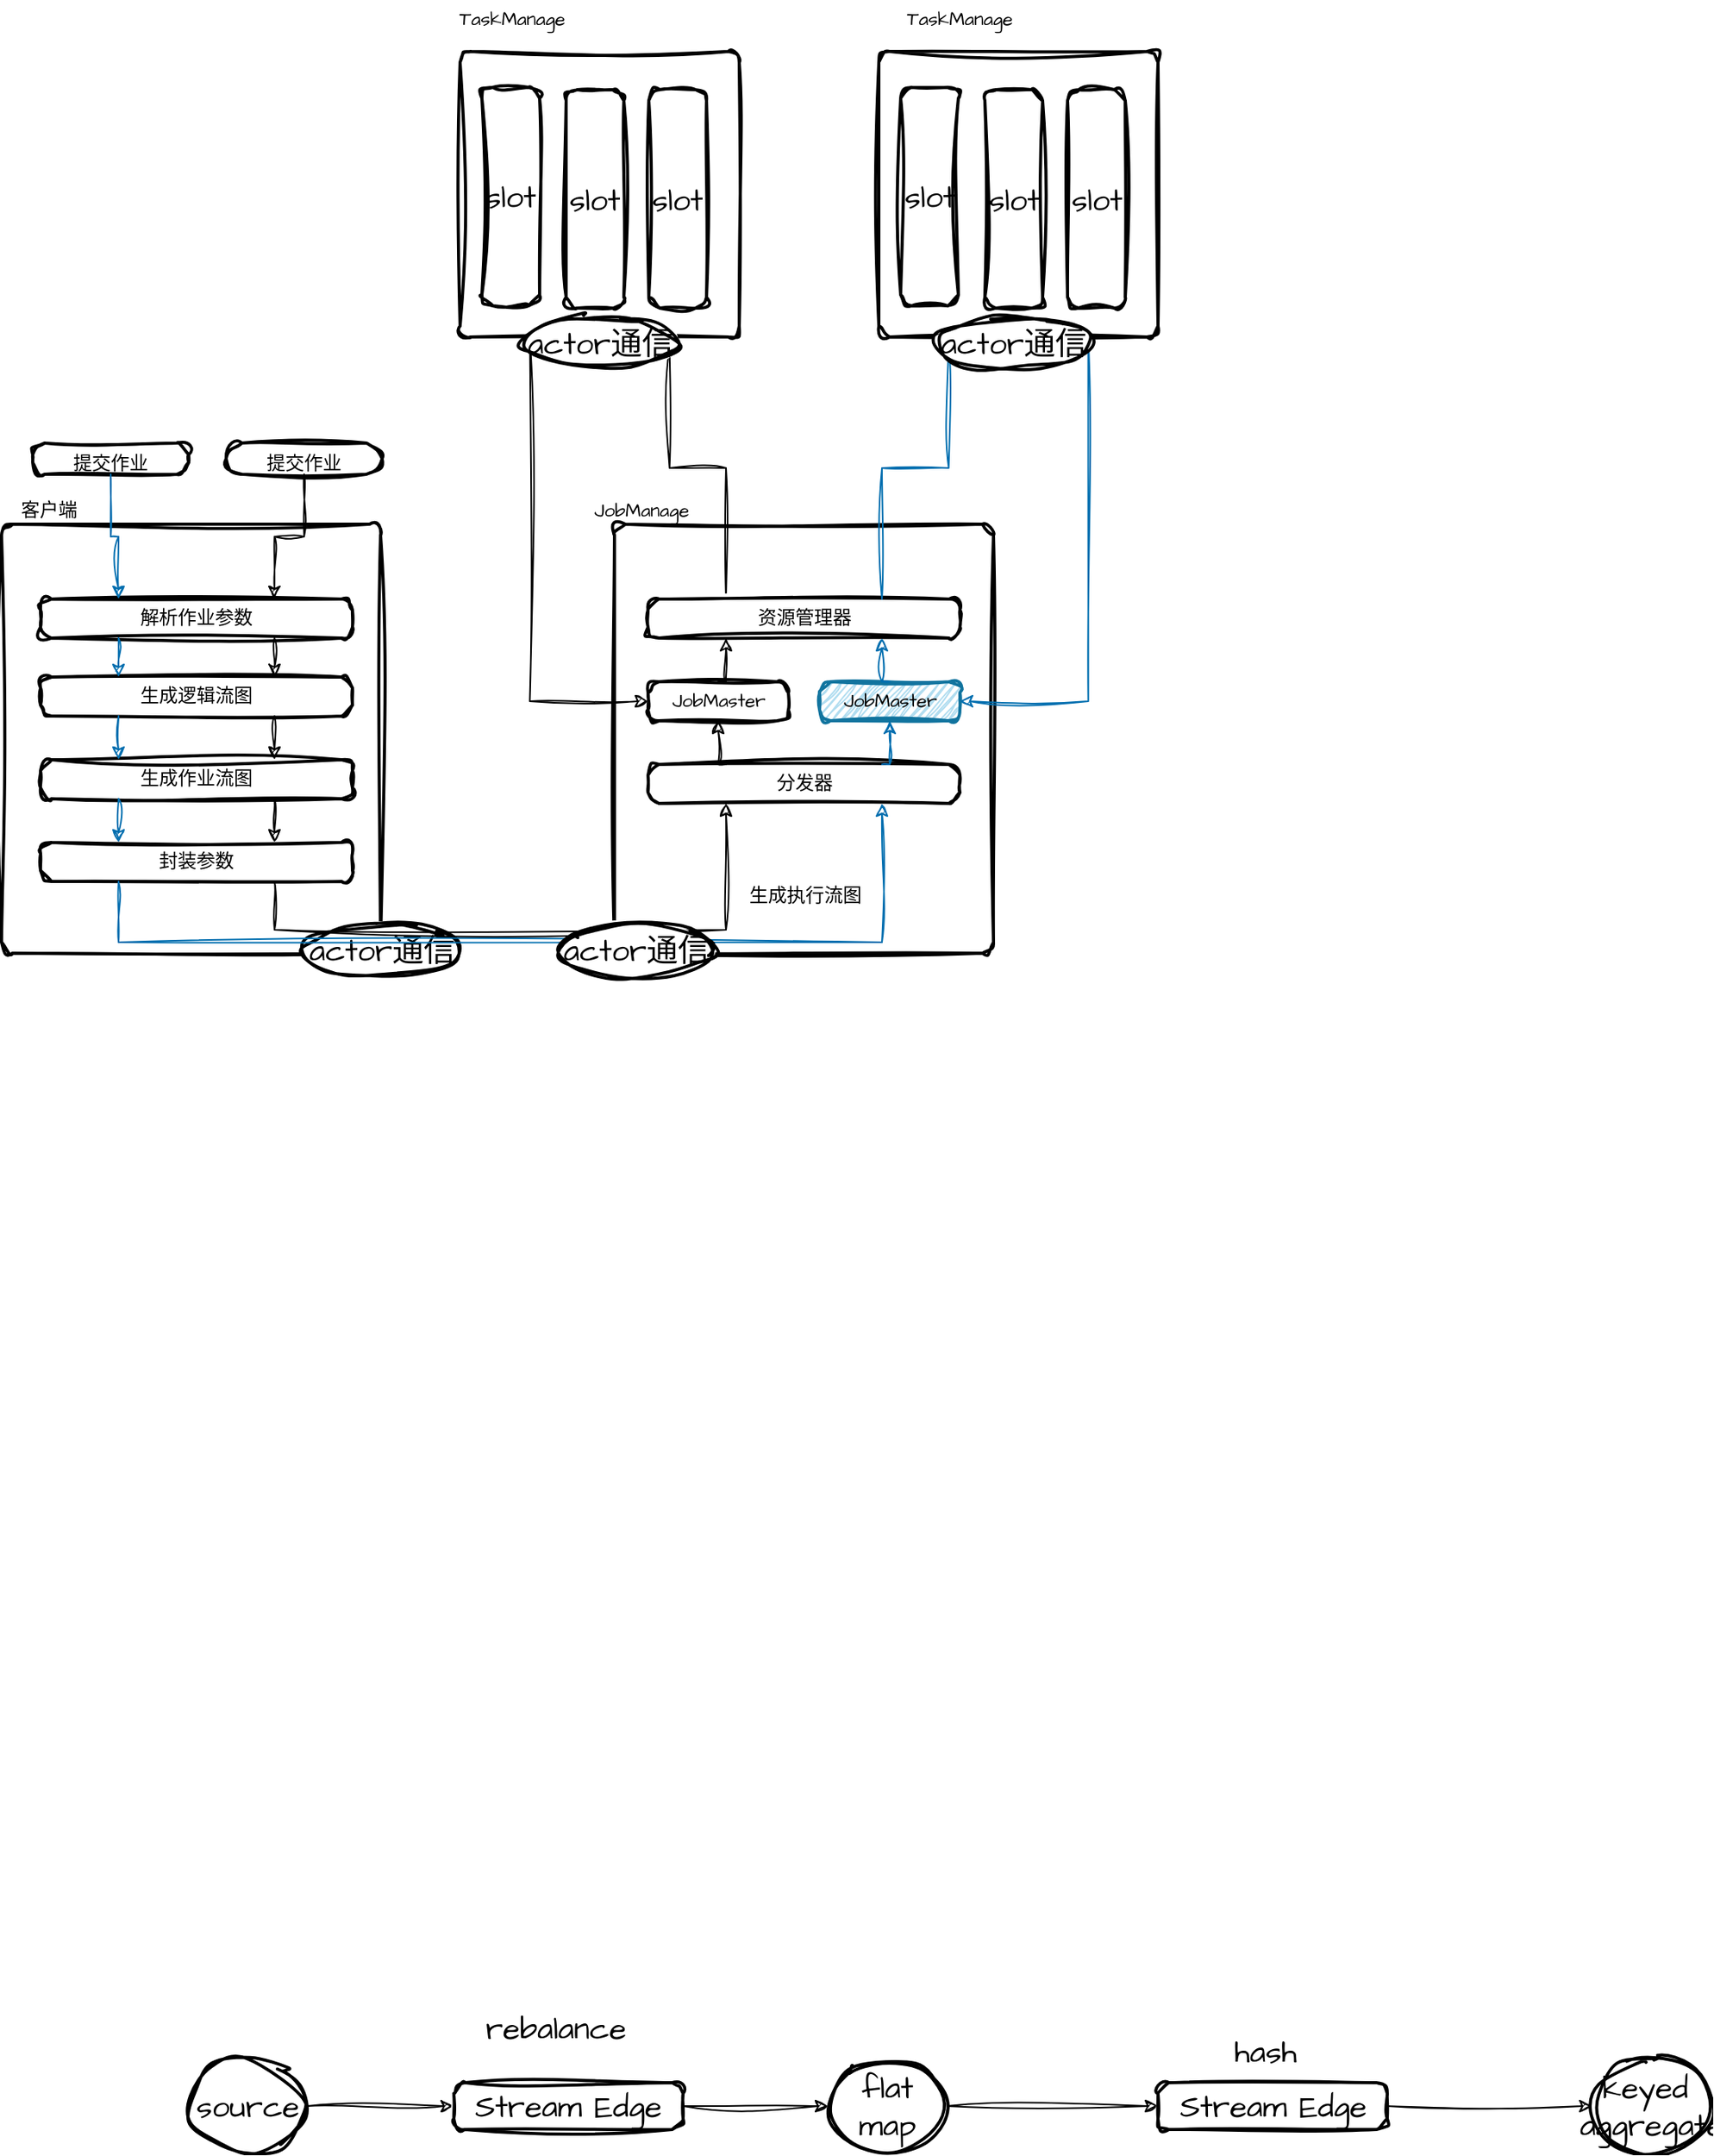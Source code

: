 <mxfile version="22.1.16" type="github">
  <diagram id="C5RBs43oDa-KdzZeNtuy" name="Page-1">
    <mxGraphModel dx="101628" dy="835" grid="1" gridSize="10" guides="1" tooltips="1" connect="1" arrows="1" fold="1" page="1" pageScale="1" pageWidth="100000" pageHeight="100000" math="0" shadow="0">
      <root>
        <mxCell id="WIyWlLk6GJQsqaUBKTNV-0" />
        <mxCell id="WIyWlLk6GJQsqaUBKTNV-1" parent="WIyWlLk6GJQsqaUBKTNV-0" />
        <mxCell id="ci8o1s_pTp_8QaGpbIez-78" value="" style="group" vertex="1" connectable="0" parent="WIyWlLk6GJQsqaUBKTNV-1">
          <mxGeometry x="-14440" y="900" width="741.5" height="626" as="geometry" />
        </mxCell>
        <mxCell id="ci8o1s_pTp_8QaGpbIez-36" value="" style="rounded=1;whiteSpace=wrap;html=1;absoluteArcSize=1;arcSize=14;strokeWidth=2;sketch=1;hachureGap=4;jiggle=2;curveFitting=1;fontFamily=Architects Daughter;fontSource=https%3A%2F%2Ffonts.googleapis.com%2Fcss%3Ffamily%3DArchitects%2BDaughter;fontSize=20;movable=1;resizable=1;rotatable=1;deletable=1;editable=1;locked=0;connectable=1;" vertex="1" parent="ci8o1s_pTp_8QaGpbIez-78">
          <mxGeometry x="393" y="336" width="243" height="275" as="geometry" />
        </mxCell>
        <mxCell id="ci8o1s_pTp_8QaGpbIez-41" value="" style="rounded=1;whiteSpace=wrap;html=1;absoluteArcSize=1;arcSize=14;strokeWidth=2;sketch=1;hachureGap=4;jiggle=2;curveFitting=1;fontFamily=Architects Daughter;fontSource=https%3A%2F%2Ffonts.googleapis.com%2Fcss%3Ffamily%3DArchitects%2BDaughter;fontSize=20;movable=1;resizable=1;rotatable=1;deletable=1;editable=1;locked=0;connectable=1;" vertex="1" parent="ci8o1s_pTp_8QaGpbIez-78">
          <mxGeometry x="294" y="33" width="179" height="183" as="geometry" />
        </mxCell>
        <mxCell id="ci8o1s_pTp_8QaGpbIez-25" value="" style="rounded=1;whiteSpace=wrap;html=1;absoluteArcSize=1;arcSize=14;strokeWidth=2;sketch=1;hachureGap=4;jiggle=2;curveFitting=1;fontFamily=Architects Daughter;fontSource=https%3A%2F%2Ffonts.googleapis.com%2Fcss%3Ffamily%3DArchitects%2BDaughter;fontSize=20;movable=1;resizable=1;rotatable=1;deletable=1;editable=1;locked=0;connectable=1;" vertex="1" parent="ci8o1s_pTp_8QaGpbIez-78">
          <mxGeometry y="336" width="243" height="275" as="geometry" />
        </mxCell>
        <mxCell id="ci8o1s_pTp_8QaGpbIez-27" value="&lt;font style=&quot;font-size: 12px;&quot;&gt;提交作业&lt;/font&gt;" style="rounded=1;whiteSpace=wrap;html=1;absoluteArcSize=1;arcSize=15;strokeWidth=2;sketch=1;hachureGap=4;jiggle=2;curveFitting=1;fontFamily=Architects Daughter;fontSource=https%3A%2F%2Ffonts.googleapis.com%2Fcss%3Ffamily%3DArchitects%2BDaughter;fontSize=20;movable=1;resizable=1;rotatable=1;deletable=1;editable=1;locked=0;connectable=1;" vertex="1" parent="ci8o1s_pTp_8QaGpbIez-78">
          <mxGeometry x="20" y="284" width="100" height="20" as="geometry" />
        </mxCell>
        <mxCell id="ci8o1s_pTp_8QaGpbIez-28" value="&lt;font style=&quot;font-size: 12px;&quot;&gt;提交作业&lt;/font&gt;" style="rounded=1;whiteSpace=wrap;html=1;absoluteArcSize=1;arcSize=79;strokeWidth=2;sketch=1;hachureGap=4;jiggle=2;curveFitting=1;fontFamily=Architects Daughter;fontSource=https%3A%2F%2Ffonts.googleapis.com%2Fcss%3Ffamily%3DArchitects%2BDaughter;fontSize=20;movable=1;resizable=1;rotatable=1;deletable=1;editable=1;locked=0;connectable=1;" vertex="1" parent="ci8o1s_pTp_8QaGpbIez-78">
          <mxGeometry x="144" y="284" width="100" height="20" as="geometry" />
        </mxCell>
        <mxCell id="ci8o1s_pTp_8QaGpbIez-30" value="解析作业参数" style="rounded=1;whiteSpace=wrap;html=1;absoluteArcSize=1;arcSize=14;strokeWidth=2;sketch=1;hachureGap=4;jiggle=2;curveFitting=1;fontFamily=Architects Daughter;fontSource=https%3A%2F%2Ffonts.googleapis.com%2Fcss%3Ffamily%3DArchitects%2BDaughter;fontSize=12;movable=1;resizable=1;rotatable=1;deletable=1;editable=1;locked=0;connectable=1;" vertex="1" parent="ci8o1s_pTp_8QaGpbIez-78">
          <mxGeometry x="25" y="384" width="200" height="25" as="geometry" />
        </mxCell>
        <mxCell id="ci8o1s_pTp_8QaGpbIez-65" style="edgeStyle=orthogonalEdgeStyle;rounded=0;sketch=1;hachureGap=4;jiggle=2;curveFitting=1;orthogonalLoop=1;jettySize=auto;html=1;exitX=0.5;exitY=1;exitDx=0;exitDy=0;entryX=0.25;entryY=0;entryDx=0;entryDy=0;fontFamily=Architects Daughter;fontSource=https%3A%2F%2Ffonts.googleapis.com%2Fcss%3Ffamily%3DArchitects%2BDaughter;fontSize=16;fillColor=#1ba1e2;strokeColor=#006EAF;movable=1;resizable=1;rotatable=1;deletable=1;editable=1;locked=0;connectable=1;" edge="1" parent="ci8o1s_pTp_8QaGpbIez-78" source="ci8o1s_pTp_8QaGpbIez-27" target="ci8o1s_pTp_8QaGpbIez-30">
          <mxGeometry relative="1" as="geometry" />
        </mxCell>
        <mxCell id="ci8o1s_pTp_8QaGpbIez-66" style="edgeStyle=orthogonalEdgeStyle;rounded=0;sketch=1;hachureGap=4;jiggle=2;curveFitting=1;orthogonalLoop=1;jettySize=auto;html=1;exitX=0.5;exitY=1;exitDx=0;exitDy=0;entryX=0.75;entryY=0;entryDx=0;entryDy=0;fontFamily=Architects Daughter;fontSource=https%3A%2F%2Ffonts.googleapis.com%2Fcss%3Ffamily%3DArchitects%2BDaughter;fontSize=16;movable=1;resizable=1;rotatable=1;deletable=1;editable=1;locked=0;connectable=1;" edge="1" parent="ci8o1s_pTp_8QaGpbIez-78" source="ci8o1s_pTp_8QaGpbIez-28" target="ci8o1s_pTp_8QaGpbIez-30">
          <mxGeometry relative="1" as="geometry" />
        </mxCell>
        <mxCell id="ci8o1s_pTp_8QaGpbIez-31" value="生成逻辑流图" style="rounded=1;whiteSpace=wrap;html=1;absoluteArcSize=1;arcSize=14;strokeWidth=2;sketch=1;hachureGap=4;jiggle=2;curveFitting=1;fontFamily=Architects Daughter;fontSource=https%3A%2F%2Ffonts.googleapis.com%2Fcss%3Ffamily%3DArchitects%2BDaughter;fontSize=12;movable=1;resizable=1;rotatable=1;deletable=1;editable=1;locked=0;connectable=1;" vertex="1" parent="ci8o1s_pTp_8QaGpbIez-78">
          <mxGeometry x="25" y="434" width="200" height="25" as="geometry" />
        </mxCell>
        <mxCell id="ci8o1s_pTp_8QaGpbIez-67" style="edgeStyle=orthogonalEdgeStyle;rounded=0;sketch=1;hachureGap=4;jiggle=2;curveFitting=1;orthogonalLoop=1;jettySize=auto;html=1;exitX=0.25;exitY=1;exitDx=0;exitDy=0;entryX=0.25;entryY=0;entryDx=0;entryDy=0;fontFamily=Architects Daughter;fontSource=https%3A%2F%2Ffonts.googleapis.com%2Fcss%3Ffamily%3DArchitects%2BDaughter;fontSize=16;fillColor=#1ba1e2;strokeColor=#006EAF;movable=1;resizable=1;rotatable=1;deletable=1;editable=1;locked=0;connectable=1;" edge="1" parent="ci8o1s_pTp_8QaGpbIez-78" source="ci8o1s_pTp_8QaGpbIez-30" target="ci8o1s_pTp_8QaGpbIez-31">
          <mxGeometry relative="1" as="geometry" />
        </mxCell>
        <mxCell id="ci8o1s_pTp_8QaGpbIez-68" style="edgeStyle=orthogonalEdgeStyle;rounded=0;sketch=1;hachureGap=4;jiggle=2;curveFitting=1;orthogonalLoop=1;jettySize=auto;html=1;exitX=0.75;exitY=1;exitDx=0;exitDy=0;entryX=0.75;entryY=0;entryDx=0;entryDy=0;fontFamily=Architects Daughter;fontSource=https%3A%2F%2Ffonts.googleapis.com%2Fcss%3Ffamily%3DArchitects%2BDaughter;fontSize=16;movable=1;resizable=1;rotatable=1;deletable=1;editable=1;locked=0;connectable=1;" edge="1" parent="ci8o1s_pTp_8QaGpbIez-78" source="ci8o1s_pTp_8QaGpbIez-30" target="ci8o1s_pTp_8QaGpbIez-31">
          <mxGeometry relative="1" as="geometry" />
        </mxCell>
        <mxCell id="ci8o1s_pTp_8QaGpbIez-32" value="生成作业流图" style="rounded=1;whiteSpace=wrap;html=1;absoluteArcSize=1;arcSize=14;strokeWidth=2;sketch=1;hachureGap=4;jiggle=2;curveFitting=1;fontFamily=Architects Daughter;fontSource=https%3A%2F%2Ffonts.googleapis.com%2Fcss%3Ffamily%3DArchitects%2BDaughter;fontSize=12;movable=1;resizable=1;rotatable=1;deletable=1;editable=1;locked=0;connectable=1;" vertex="1" parent="ci8o1s_pTp_8QaGpbIez-78">
          <mxGeometry x="25" y="487" width="200" height="25" as="geometry" />
        </mxCell>
        <mxCell id="ci8o1s_pTp_8QaGpbIez-69" style="edgeStyle=orthogonalEdgeStyle;rounded=0;sketch=1;hachureGap=4;jiggle=2;curveFitting=1;orthogonalLoop=1;jettySize=auto;html=1;exitX=0.25;exitY=1;exitDx=0;exitDy=0;entryX=0.25;entryY=0;entryDx=0;entryDy=0;fontFamily=Architects Daughter;fontSource=https%3A%2F%2Ffonts.googleapis.com%2Fcss%3Ffamily%3DArchitects%2BDaughter;fontSize=16;fillColor=#1ba1e2;strokeColor=#006EAF;movable=1;resizable=1;rotatable=1;deletable=1;editable=1;locked=0;connectable=1;" edge="1" parent="ci8o1s_pTp_8QaGpbIez-78" source="ci8o1s_pTp_8QaGpbIez-31" target="ci8o1s_pTp_8QaGpbIez-32">
          <mxGeometry relative="1" as="geometry" />
        </mxCell>
        <mxCell id="ci8o1s_pTp_8QaGpbIez-70" style="edgeStyle=orthogonalEdgeStyle;rounded=0;sketch=1;hachureGap=4;jiggle=2;curveFitting=1;orthogonalLoop=1;jettySize=auto;html=1;exitX=0.75;exitY=1;exitDx=0;exitDy=0;entryX=0.75;entryY=0;entryDx=0;entryDy=0;fontFamily=Architects Daughter;fontSource=https%3A%2F%2Ffonts.googleapis.com%2Fcss%3Ffamily%3DArchitects%2BDaughter;fontSize=16;movable=1;resizable=1;rotatable=1;deletable=1;editable=1;locked=0;connectable=1;" edge="1" parent="ci8o1s_pTp_8QaGpbIez-78" source="ci8o1s_pTp_8QaGpbIez-31" target="ci8o1s_pTp_8QaGpbIez-32">
          <mxGeometry relative="1" as="geometry" />
        </mxCell>
        <mxCell id="ci8o1s_pTp_8QaGpbIez-33" value="封装参数" style="rounded=1;whiteSpace=wrap;html=1;absoluteArcSize=1;arcSize=14;strokeWidth=2;sketch=1;hachureGap=4;jiggle=2;curveFitting=1;fontFamily=Architects Daughter;fontSource=https%3A%2F%2Ffonts.googleapis.com%2Fcss%3Ffamily%3DArchitects%2BDaughter;fontSize=12;movable=1;resizable=1;rotatable=1;deletable=1;editable=1;locked=0;connectable=1;" vertex="1" parent="ci8o1s_pTp_8QaGpbIez-78">
          <mxGeometry x="25" y="540" width="200" height="25" as="geometry" />
        </mxCell>
        <mxCell id="ci8o1s_pTp_8QaGpbIez-71" style="edgeStyle=orthogonalEdgeStyle;rounded=0;sketch=1;hachureGap=4;jiggle=2;curveFitting=1;orthogonalLoop=1;jettySize=auto;html=1;exitX=0.25;exitY=1;exitDx=0;exitDy=0;entryX=0.25;entryY=0;entryDx=0;entryDy=0;fontFamily=Architects Daughter;fontSource=https%3A%2F%2Ffonts.googleapis.com%2Fcss%3Ffamily%3DArchitects%2BDaughter;fontSize=16;fillColor=#1ba1e2;strokeColor=#006EAF;movable=1;resizable=1;rotatable=1;deletable=1;editable=1;locked=0;connectable=1;" edge="1" parent="ci8o1s_pTp_8QaGpbIez-78" source="ci8o1s_pTp_8QaGpbIez-32" target="ci8o1s_pTp_8QaGpbIez-33">
          <mxGeometry relative="1" as="geometry" />
        </mxCell>
        <mxCell id="ci8o1s_pTp_8QaGpbIez-72" style="edgeStyle=orthogonalEdgeStyle;rounded=0;sketch=1;hachureGap=4;jiggle=2;curveFitting=1;orthogonalLoop=1;jettySize=auto;html=1;exitX=0.75;exitY=1;exitDx=0;exitDy=0;entryX=0.75;entryY=0;entryDx=0;entryDy=0;fontFamily=Architects Daughter;fontSource=https%3A%2F%2Ffonts.googleapis.com%2Fcss%3Ffamily%3DArchitects%2BDaughter;fontSize=16;movable=1;resizable=1;rotatable=1;deletable=1;editable=1;locked=0;connectable=1;" edge="1" parent="ci8o1s_pTp_8QaGpbIez-78" source="ci8o1s_pTp_8QaGpbIez-32" target="ci8o1s_pTp_8QaGpbIez-33">
          <mxGeometry relative="1" as="geometry" />
        </mxCell>
        <mxCell id="ci8o1s_pTp_8QaGpbIez-34" value="actor通信" style="strokeWidth=2;html=1;shape=mxgraph.flowchart.start_1;whiteSpace=wrap;sketch=1;hachureGap=4;jiggle=2;curveFitting=1;fontFamily=Architects Daughter;fontSource=https%3A%2F%2Ffonts.googleapis.com%2Fcss%3Ffamily%3DArchitects%2BDaughter;fontSize=20;movable=1;resizable=1;rotatable=1;deletable=1;editable=1;locked=0;connectable=1;" vertex="1" parent="ci8o1s_pTp_8QaGpbIez-78">
          <mxGeometry x="194" y="592" width="100" height="34" as="geometry" />
        </mxCell>
        <mxCell id="ci8o1s_pTp_8QaGpbIez-37" value="分发器" style="rounded=1;whiteSpace=wrap;html=1;absoluteArcSize=1;arcSize=14;strokeWidth=2;sketch=1;hachureGap=4;jiggle=2;curveFitting=1;fontFamily=Architects Daughter;fontSource=https%3A%2F%2Ffonts.googleapis.com%2Fcss%3Ffamily%3DArchitects%2BDaughter;fontSize=12;movable=1;resizable=1;rotatable=1;deletable=1;editable=1;locked=0;connectable=1;" vertex="1" parent="ci8o1s_pTp_8QaGpbIez-78">
          <mxGeometry x="414.5" y="490" width="200" height="25" as="geometry" />
        </mxCell>
        <mxCell id="ci8o1s_pTp_8QaGpbIez-60" style="edgeStyle=orthogonalEdgeStyle;rounded=0;sketch=1;hachureGap=4;jiggle=2;curveFitting=1;orthogonalLoop=1;jettySize=auto;html=1;exitX=0.25;exitY=1;exitDx=0;exitDy=0;entryX=0.75;entryY=1;entryDx=0;entryDy=0;fontFamily=Architects Daughter;fontSource=https%3A%2F%2Ffonts.googleapis.com%2Fcss%3Ffamily%3DArchitects%2BDaughter;fontSize=16;fillColor=#1ba1e2;strokeColor=#006EAF;movable=1;resizable=1;rotatable=1;deletable=1;editable=1;locked=0;connectable=1;" edge="1" parent="ci8o1s_pTp_8QaGpbIez-78" source="ci8o1s_pTp_8QaGpbIez-33" target="ci8o1s_pTp_8QaGpbIez-37">
          <mxGeometry relative="1" as="geometry">
            <Array as="points">
              <mxPoint x="75" y="604" />
              <mxPoint x="565" y="604" />
            </Array>
          </mxGeometry>
        </mxCell>
        <mxCell id="ci8o1s_pTp_8QaGpbIez-61" style="edgeStyle=orthogonalEdgeStyle;rounded=0;sketch=1;hachureGap=4;jiggle=2;curveFitting=1;orthogonalLoop=1;jettySize=auto;html=1;exitX=0.75;exitY=1;exitDx=0;exitDy=0;entryX=0.25;entryY=1;entryDx=0;entryDy=0;fontFamily=Architects Daughter;fontSource=https%3A%2F%2Ffonts.googleapis.com%2Fcss%3Ffamily%3DArchitects%2BDaughter;fontSize=16;movable=1;resizable=1;rotatable=1;deletable=1;editable=1;locked=0;connectable=1;" edge="1" parent="ci8o1s_pTp_8QaGpbIez-78" source="ci8o1s_pTp_8QaGpbIez-33" target="ci8o1s_pTp_8QaGpbIez-37">
          <mxGeometry relative="1" as="geometry">
            <Array as="points">
              <mxPoint x="175" y="596" />
              <mxPoint x="465" y="596" />
            </Array>
          </mxGeometry>
        </mxCell>
        <mxCell id="ci8o1s_pTp_8QaGpbIez-38" value="JobMaster" style="rounded=1;whiteSpace=wrap;html=1;absoluteArcSize=1;arcSize=14;strokeWidth=2;sketch=1;hachureGap=4;jiggle=2;curveFitting=1;fontFamily=Architects Daughter;fontSource=https%3A%2F%2Ffonts.googleapis.com%2Fcss%3Ffamily%3DArchitects%2BDaughter;fontSize=12;movable=1;resizable=1;rotatable=1;deletable=1;editable=1;locked=0;connectable=1;" vertex="1" parent="ci8o1s_pTp_8QaGpbIez-78">
          <mxGeometry x="414.5" y="437" width="90" height="25" as="geometry" />
        </mxCell>
        <mxCell id="ci8o1s_pTp_8QaGpbIez-53" style="edgeStyle=orthogonalEdgeStyle;rounded=0;sketch=1;hachureGap=4;jiggle=2;curveFitting=1;orthogonalLoop=1;jettySize=auto;html=1;exitX=0.25;exitY=1;exitDx=0;exitDy=0;entryX=0;entryY=0.5;entryDx=0;entryDy=0;fontFamily=Architects Daughter;fontSource=https%3A%2F%2Ffonts.googleapis.com%2Fcss%3Ffamily%3DArchitects%2BDaughter;fontSize=16;movable=1;resizable=1;rotatable=1;deletable=1;editable=1;locked=0;connectable=1;" edge="1" parent="ci8o1s_pTp_8QaGpbIez-78" source="ci8o1s_pTp_8QaGpbIez-41" target="ci8o1s_pTp_8QaGpbIez-38">
          <mxGeometry relative="1" as="geometry" />
        </mxCell>
        <mxCell id="ci8o1s_pTp_8QaGpbIez-58" style="edgeStyle=orthogonalEdgeStyle;rounded=0;sketch=1;hachureGap=4;jiggle=2;curveFitting=1;orthogonalLoop=1;jettySize=auto;html=1;exitX=0.25;exitY=0;exitDx=0;exitDy=0;entryX=0.5;entryY=1;entryDx=0;entryDy=0;fontFamily=Architects Daughter;fontSource=https%3A%2F%2Ffonts.googleapis.com%2Fcss%3Ffamily%3DArchitects%2BDaughter;fontSize=16;movable=1;resizable=1;rotatable=1;deletable=1;editable=1;locked=0;connectable=1;" edge="1" parent="ci8o1s_pTp_8QaGpbIez-78" source="ci8o1s_pTp_8QaGpbIez-37" target="ci8o1s_pTp_8QaGpbIez-38">
          <mxGeometry relative="1" as="geometry" />
        </mxCell>
        <mxCell id="ci8o1s_pTp_8QaGpbIez-39" value="JobMaster" style="rounded=1;whiteSpace=wrap;html=1;absoluteArcSize=1;arcSize=14;strokeWidth=2;sketch=1;hachureGap=4;jiggle=2;curveFitting=1;fontFamily=Architects Daughter;fontSource=https%3A%2F%2Ffonts.googleapis.com%2Fcss%3Ffamily%3DArchitects%2BDaughter;fontSize=12;fillColor=#b1ddf0;strokeColor=#10739e;movable=1;resizable=1;rotatable=1;deletable=1;editable=1;locked=0;connectable=1;" vertex="1" parent="ci8o1s_pTp_8QaGpbIez-78">
          <mxGeometry x="524.5" y="437" width="90" height="25" as="geometry" />
        </mxCell>
        <mxCell id="ci8o1s_pTp_8QaGpbIez-59" style="edgeStyle=orthogonalEdgeStyle;rounded=0;sketch=1;hachureGap=4;jiggle=2;curveFitting=1;orthogonalLoop=1;jettySize=auto;html=1;exitX=0.75;exitY=0;exitDx=0;exitDy=0;entryX=0.5;entryY=1;entryDx=0;entryDy=0;fontFamily=Architects Daughter;fontSource=https%3A%2F%2Ffonts.googleapis.com%2Fcss%3Ffamily%3DArchitects%2BDaughter;fontSize=16;fillColor=#1ba1e2;strokeColor=#006EAF;movable=1;resizable=1;rotatable=1;deletable=1;editable=1;locked=0;connectable=1;" edge="1" parent="ci8o1s_pTp_8QaGpbIez-78" source="ci8o1s_pTp_8QaGpbIez-37" target="ci8o1s_pTp_8QaGpbIez-39">
          <mxGeometry relative="1" as="geometry" />
        </mxCell>
        <mxCell id="ci8o1s_pTp_8QaGpbIez-51" style="edgeStyle=orthogonalEdgeStyle;rounded=0;sketch=1;hachureGap=4;jiggle=2;curveFitting=1;orthogonalLoop=1;jettySize=auto;html=1;exitX=0.25;exitY=0;exitDx=0;exitDy=0;entryX=0.75;entryY=1;entryDx=0;entryDy=0;fontFamily=Architects Daughter;fontSource=https%3A%2F%2Ffonts.googleapis.com%2Fcss%3Ffamily%3DArchitects%2BDaughter;fontSize=16;movable=1;resizable=1;rotatable=1;deletable=1;editable=1;locked=0;connectable=1;" edge="1" parent="ci8o1s_pTp_8QaGpbIez-78" source="ci8o1s_pTp_8QaGpbIez-40" target="ci8o1s_pTp_8QaGpbIez-41">
          <mxGeometry relative="1" as="geometry" />
        </mxCell>
        <mxCell id="ci8o1s_pTp_8QaGpbIez-40" value="资源管理器" style="rounded=1;whiteSpace=wrap;html=1;absoluteArcSize=1;arcSize=14;strokeWidth=2;sketch=1;hachureGap=4;jiggle=2;curveFitting=1;fontFamily=Architects Daughter;fontSource=https%3A%2F%2Ffonts.googleapis.com%2Fcss%3Ffamily%3DArchitects%2BDaughter;fontSize=12;movable=1;resizable=1;rotatable=1;deletable=1;editable=1;locked=0;connectable=1;" vertex="1" parent="ci8o1s_pTp_8QaGpbIez-78">
          <mxGeometry x="414.5" y="384" width="200" height="25" as="geometry" />
        </mxCell>
        <mxCell id="ci8o1s_pTp_8QaGpbIez-56" style="edgeStyle=orthogonalEdgeStyle;rounded=0;sketch=1;hachureGap=4;jiggle=2;curveFitting=1;orthogonalLoop=1;jettySize=auto;html=1;exitX=0.5;exitY=0;exitDx=0;exitDy=0;entryX=0.25;entryY=1;entryDx=0;entryDy=0;fontFamily=Architects Daughter;fontSource=https%3A%2F%2Ffonts.googleapis.com%2Fcss%3Ffamily%3DArchitects%2BDaughter;fontSize=16;movable=1;resizable=1;rotatable=1;deletable=1;editable=1;locked=0;connectable=1;" edge="1" parent="ci8o1s_pTp_8QaGpbIez-78" source="ci8o1s_pTp_8QaGpbIez-38" target="ci8o1s_pTp_8QaGpbIez-40">
          <mxGeometry relative="1" as="geometry" />
        </mxCell>
        <mxCell id="ci8o1s_pTp_8QaGpbIez-57" style="edgeStyle=orthogonalEdgeStyle;rounded=0;sketch=1;hachureGap=4;jiggle=2;curveFitting=1;orthogonalLoop=1;jettySize=auto;html=1;exitX=0.5;exitY=0;exitDx=0;exitDy=0;entryX=0.75;entryY=1;entryDx=0;entryDy=0;fontFamily=Architects Daughter;fontSource=https%3A%2F%2Ffonts.googleapis.com%2Fcss%3Ffamily%3DArchitects%2BDaughter;fontSize=16;fillColor=#1ba1e2;strokeColor=#006EAF;movable=1;resizable=1;rotatable=1;deletable=1;editable=1;locked=0;connectable=1;" edge="1" parent="ci8o1s_pTp_8QaGpbIez-78" source="ci8o1s_pTp_8QaGpbIez-39" target="ci8o1s_pTp_8QaGpbIez-40">
          <mxGeometry relative="1" as="geometry" />
        </mxCell>
        <mxCell id="ci8o1s_pTp_8QaGpbIez-42" value="slot" style="rounded=1;whiteSpace=wrap;html=1;absoluteArcSize=1;arcSize=14;strokeWidth=2;sketch=1;hachureGap=4;jiggle=2;curveFitting=1;fontFamily=Architects Daughter;fontSource=https%3A%2F%2Ffonts.googleapis.com%2Fcss%3Ffamily%3DArchitects%2BDaughter;fontSize=20;movable=1;resizable=1;rotatable=1;deletable=1;editable=1;locked=0;connectable=1;" vertex="1" parent="ci8o1s_pTp_8QaGpbIez-78">
          <mxGeometry x="308" y="56" width="37" height="140" as="geometry" />
        </mxCell>
        <mxCell id="ci8o1s_pTp_8QaGpbIez-43" value="slot" style="rounded=1;whiteSpace=wrap;html=1;absoluteArcSize=1;arcSize=14;strokeWidth=2;sketch=1;hachureGap=4;jiggle=2;curveFitting=1;fontFamily=Architects Daughter;fontSource=https%3A%2F%2Ffonts.googleapis.com%2Fcss%3Ffamily%3DArchitects%2BDaughter;fontSize=20;movable=1;resizable=1;rotatable=1;deletable=1;editable=1;locked=0;connectable=1;" vertex="1" parent="ci8o1s_pTp_8QaGpbIez-78">
          <mxGeometry x="362" y="57.5" width="37" height="140" as="geometry" />
        </mxCell>
        <mxCell id="ci8o1s_pTp_8QaGpbIez-44" value="slot" style="rounded=1;whiteSpace=wrap;html=1;absoluteArcSize=1;arcSize=14;strokeWidth=2;sketch=1;hachureGap=4;jiggle=2;curveFitting=1;fontFamily=Architects Daughter;fontSource=https%3A%2F%2Ffonts.googleapis.com%2Fcss%3Ffamily%3DArchitects%2BDaughter;fontSize=20;movable=1;resizable=1;rotatable=1;deletable=1;editable=1;locked=0;connectable=1;" vertex="1" parent="ci8o1s_pTp_8QaGpbIez-78">
          <mxGeometry x="415" y="57.5" width="37" height="140" as="geometry" />
        </mxCell>
        <mxCell id="ci8o1s_pTp_8QaGpbIez-54" style="edgeStyle=orthogonalEdgeStyle;rounded=0;sketch=1;hachureGap=4;jiggle=2;curveFitting=1;orthogonalLoop=1;jettySize=auto;html=1;exitX=0.75;exitY=1;exitDx=0;exitDy=0;entryX=1;entryY=0.5;entryDx=0;entryDy=0;fontFamily=Architects Daughter;fontSource=https%3A%2F%2Ffonts.googleapis.com%2Fcss%3Ffamily%3DArchitects%2BDaughter;fontSize=16;fillColor=#1ba1e2;strokeColor=#006EAF;movable=1;resizable=1;rotatable=1;deletable=1;editable=1;locked=0;connectable=1;" edge="1" parent="ci8o1s_pTp_8QaGpbIez-78" source="ci8o1s_pTp_8QaGpbIez-46" target="ci8o1s_pTp_8QaGpbIez-39">
          <mxGeometry relative="1" as="geometry" />
        </mxCell>
        <mxCell id="ci8o1s_pTp_8QaGpbIez-46" value="" style="rounded=1;whiteSpace=wrap;html=1;absoluteArcSize=1;arcSize=14;strokeWidth=2;sketch=1;hachureGap=4;jiggle=2;curveFitting=1;fontFamily=Architects Daughter;fontSource=https%3A%2F%2Ffonts.googleapis.com%2Fcss%3Ffamily%3DArchitects%2BDaughter;fontSize=20;movable=1;resizable=1;rotatable=1;deletable=1;editable=1;locked=0;connectable=1;" vertex="1" parent="ci8o1s_pTp_8QaGpbIez-78">
          <mxGeometry x="562.5" y="33" width="179" height="183" as="geometry" />
        </mxCell>
        <mxCell id="ci8o1s_pTp_8QaGpbIez-52" style="edgeStyle=orthogonalEdgeStyle;rounded=0;sketch=1;hachureGap=4;jiggle=2;curveFitting=1;orthogonalLoop=1;jettySize=auto;html=1;exitX=0.75;exitY=0;exitDx=0;exitDy=0;entryX=0.25;entryY=1;entryDx=0;entryDy=0;fontFamily=Architects Daughter;fontSource=https%3A%2F%2Ffonts.googleapis.com%2Fcss%3Ffamily%3DArchitects%2BDaughter;fontSize=16;fillColor=#1ba1e2;strokeColor=#006EAF;movable=1;resizable=1;rotatable=1;deletable=1;editable=1;locked=0;connectable=1;" edge="1" parent="ci8o1s_pTp_8QaGpbIez-78" source="ci8o1s_pTp_8QaGpbIez-40" target="ci8o1s_pTp_8QaGpbIez-46">
          <mxGeometry relative="1" as="geometry" />
        </mxCell>
        <mxCell id="ci8o1s_pTp_8QaGpbIez-47" value="slot" style="rounded=1;whiteSpace=wrap;html=1;absoluteArcSize=1;arcSize=14;strokeWidth=2;sketch=1;hachureGap=4;jiggle=2;curveFitting=1;fontFamily=Architects Daughter;fontSource=https%3A%2F%2Ffonts.googleapis.com%2Fcss%3Ffamily%3DArchitects%2BDaughter;fontSize=20;movable=1;resizable=1;rotatable=1;deletable=1;editable=1;locked=0;connectable=1;" vertex="1" parent="ci8o1s_pTp_8QaGpbIez-78">
          <mxGeometry x="576.5" y="56" width="37" height="140" as="geometry" />
        </mxCell>
        <mxCell id="ci8o1s_pTp_8QaGpbIez-48" value="slot" style="rounded=1;whiteSpace=wrap;html=1;absoluteArcSize=1;arcSize=14;strokeWidth=2;sketch=1;hachureGap=4;jiggle=2;curveFitting=1;fontFamily=Architects Daughter;fontSource=https%3A%2F%2Ffonts.googleapis.com%2Fcss%3Ffamily%3DArchitects%2BDaughter;fontSize=20;movable=1;resizable=1;rotatable=1;deletable=1;editable=1;locked=0;connectable=1;" vertex="1" parent="ci8o1s_pTp_8QaGpbIez-78">
          <mxGeometry x="630.5" y="57.5" width="37" height="140" as="geometry" />
        </mxCell>
        <mxCell id="ci8o1s_pTp_8QaGpbIez-49" value="slot" style="rounded=1;whiteSpace=wrap;html=1;absoluteArcSize=1;arcSize=14;strokeWidth=2;sketch=1;hachureGap=4;jiggle=2;curveFitting=1;fontFamily=Architects Daughter;fontSource=https%3A%2F%2Ffonts.googleapis.com%2Fcss%3Ffamily%3DArchitects%2BDaughter;fontSize=20;movable=1;resizable=1;rotatable=1;deletable=1;editable=1;locked=0;connectable=1;" vertex="1" parent="ci8o1s_pTp_8QaGpbIez-78">
          <mxGeometry x="683.5" y="57.5" width="37" height="140" as="geometry" />
        </mxCell>
        <mxCell id="ci8o1s_pTp_8QaGpbIez-50" value="生成执行流图" style="text;html=1;align=center;verticalAlign=middle;resizable=1;points=[];autosize=1;strokeColor=none;fillColor=none;fontSize=12;fontFamily=Architects Daughter;movable=1;rotatable=1;deletable=1;editable=1;locked=0;connectable=1;" vertex="1" parent="ci8o1s_pTp_8QaGpbIez-78">
          <mxGeometry x="469.5" y="562" width="90" height="26" as="geometry" />
        </mxCell>
        <mxCell id="ci8o1s_pTp_8QaGpbIez-62" value="actor通信" style="strokeWidth=2;html=1;shape=mxgraph.flowchart.start_1;whiteSpace=wrap;sketch=1;hachureGap=4;jiggle=2;curveFitting=1;fontFamily=Architects Daughter;fontSource=https%3A%2F%2Ffonts.googleapis.com%2Fcss%3Ffamily%3DArchitects%2BDaughter;fontSize=20;movable=1;resizable=1;rotatable=1;deletable=1;editable=1;locked=0;connectable=1;" vertex="1" parent="ci8o1s_pTp_8QaGpbIez-78">
          <mxGeometry x="357" y="592" width="100" height="34" as="geometry" />
        </mxCell>
        <mxCell id="ci8o1s_pTp_8QaGpbIez-63" value="actor通信" style="strokeWidth=2;html=1;shape=mxgraph.flowchart.start_1;whiteSpace=wrap;sketch=1;hachureGap=4;jiggle=2;curveFitting=1;fontFamily=Architects Daughter;fontSource=https%3A%2F%2Ffonts.googleapis.com%2Fcss%3Ffamily%3DArchitects%2BDaughter;fontSize=20;movable=1;resizable=1;rotatable=1;deletable=1;editable=1;locked=0;connectable=1;" vertex="1" parent="ci8o1s_pTp_8QaGpbIez-78">
          <mxGeometry x="333.5" y="203" width="100" height="34" as="geometry" />
        </mxCell>
        <mxCell id="ci8o1s_pTp_8QaGpbIez-64" value="actor通信" style="strokeWidth=2;html=1;shape=mxgraph.flowchart.start_1;whiteSpace=wrap;sketch=1;hachureGap=4;jiggle=2;curveFitting=1;fontFamily=Architects Daughter;fontSource=https%3A%2F%2Ffonts.googleapis.com%2Fcss%3Ffamily%3DArchitects%2BDaughter;fontSize=20;movable=1;resizable=1;rotatable=1;deletable=1;editable=1;locked=0;connectable=1;" vertex="1" parent="ci8o1s_pTp_8QaGpbIez-78">
          <mxGeometry x="599" y="203" width="100" height="34" as="geometry" />
        </mxCell>
        <mxCell id="ci8o1s_pTp_8QaGpbIez-74" value="客户端" style="text;html=1;align=center;verticalAlign=middle;resizable=1;points=[];autosize=1;strokeColor=none;fillColor=none;fontSize=12;fontFamily=Architects Daughter;movable=1;rotatable=1;deletable=1;editable=1;locked=0;connectable=1;" vertex="1" parent="ci8o1s_pTp_8QaGpbIez-78">
          <mxGeometry x="2.5" y="315" width="54" height="26" as="geometry" />
        </mxCell>
        <mxCell id="ci8o1s_pTp_8QaGpbIez-75" value="JobManage" style="text;html=1;align=center;verticalAlign=middle;resizable=1;points=[];autosize=1;strokeColor=none;fillColor=none;fontSize=12;fontFamily=Architects Daughter;movable=1;rotatable=1;deletable=1;editable=1;locked=0;connectable=1;" vertex="1" parent="ci8o1s_pTp_8QaGpbIez-78">
          <mxGeometry x="370" y="315" width="79" height="26" as="geometry" />
        </mxCell>
        <mxCell id="ci8o1s_pTp_8QaGpbIez-76" value="TaskManage" style="text;html=1;align=center;verticalAlign=middle;resizable=1;points=[];autosize=1;strokeColor=none;fillColor=none;fontSize=12;fontFamily=Architects Daughter;movable=1;rotatable=1;deletable=1;editable=1;locked=0;connectable=1;" vertex="1" parent="ci8o1s_pTp_8QaGpbIez-78">
          <mxGeometry x="284" width="86" height="26" as="geometry" />
        </mxCell>
        <mxCell id="ci8o1s_pTp_8QaGpbIez-77" value="TaskManage" style="text;html=1;align=center;verticalAlign=middle;resizable=1;points=[];autosize=1;strokeColor=none;fillColor=none;fontSize=12;fontFamily=Architects Daughter;movable=1;rotatable=1;deletable=1;editable=1;locked=0;connectable=1;" vertex="1" parent="ci8o1s_pTp_8QaGpbIez-78">
          <mxGeometry x="571" width="86" height="26" as="geometry" />
        </mxCell>
        <mxCell id="ci8o1s_pTp_8QaGpbIez-98" style="edgeStyle=orthogonalEdgeStyle;rounded=0;sketch=1;hachureGap=4;jiggle=2;curveFitting=1;orthogonalLoop=1;jettySize=auto;html=1;exitX=1;exitY=0.5;exitDx=0;exitDy=0;exitPerimeter=0;fontFamily=Architects Daughter;fontSource=https%3A%2F%2Ffonts.googleapis.com%2Fcss%3Ffamily%3DArchitects%2BDaughter;fontSize=16;" edge="1" parent="WIyWlLk6GJQsqaUBKTNV-1" source="ci8o1s_pTp_8QaGpbIez-92" target="ci8o1s_pTp_8QaGpbIez-95">
          <mxGeometry relative="1" as="geometry" />
        </mxCell>
        <mxCell id="ci8o1s_pTp_8QaGpbIez-92" value="source" style="strokeWidth=2;html=1;shape=mxgraph.flowchart.start_2;whiteSpace=wrap;sketch=1;hachureGap=4;jiggle=2;curveFitting=1;fontFamily=Architects Daughter;fontSource=https%3A%2F%2Ffonts.googleapis.com%2Fcss%3Ffamily%3DArchitects%2BDaughter;fontSize=20;" vertex="1" parent="WIyWlLk6GJQsqaUBKTNV-1">
          <mxGeometry x="-14320" y="2220" width="76" height="60" as="geometry" />
        </mxCell>
        <mxCell id="ci8o1s_pTp_8QaGpbIez-102" style="edgeStyle=orthogonalEdgeStyle;rounded=0;sketch=1;hachureGap=4;jiggle=2;curveFitting=1;orthogonalLoop=1;jettySize=auto;html=1;exitX=1;exitY=0.5;exitDx=0;exitDy=0;exitPerimeter=0;entryX=0;entryY=0.5;entryDx=0;entryDy=0;fontFamily=Architects Daughter;fontSource=https%3A%2F%2Ffonts.googleapis.com%2Fcss%3Ffamily%3DArchitects%2BDaughter;fontSize=16;" edge="1" parent="WIyWlLk6GJQsqaUBKTNV-1" source="ci8o1s_pTp_8QaGpbIez-93" target="ci8o1s_pTp_8QaGpbIez-101">
          <mxGeometry relative="1" as="geometry" />
        </mxCell>
        <mxCell id="ci8o1s_pTp_8QaGpbIez-93" value="flat map" style="strokeWidth=2;html=1;shape=mxgraph.flowchart.start_2;whiteSpace=wrap;sketch=1;hachureGap=4;jiggle=2;curveFitting=1;fontFamily=Architects Daughter;fontSource=https%3A%2F%2Ffonts.googleapis.com%2Fcss%3Ffamily%3DArchitects%2BDaughter;fontSize=20;" vertex="1" parent="WIyWlLk6GJQsqaUBKTNV-1">
          <mxGeometry x="-13910" y="2220" width="76" height="60" as="geometry" />
        </mxCell>
        <mxCell id="ci8o1s_pTp_8QaGpbIez-94" value="keyed&amp;nbsp;&lt;br&gt;aggregate" style="strokeWidth=2;html=1;shape=mxgraph.flowchart.start_2;whiteSpace=wrap;sketch=1;hachureGap=4;jiggle=2;curveFitting=1;fontFamily=Architects Daughter;fontSource=https%3A%2F%2Ffonts.googleapis.com%2Fcss%3Ffamily%3DArchitects%2BDaughter;fontSize=20;" vertex="1" parent="WIyWlLk6GJQsqaUBKTNV-1">
          <mxGeometry x="-13420" y="2220" width="76" height="60" as="geometry" />
        </mxCell>
        <mxCell id="ci8o1s_pTp_8QaGpbIez-95" value="Stream Edge" style="rounded=1;whiteSpace=wrap;html=1;absoluteArcSize=1;arcSize=14;strokeWidth=2;sketch=1;hachureGap=4;jiggle=2;curveFitting=1;fontFamily=Architects Daughter;fontSource=https%3A%2F%2Ffonts.googleapis.com%2Fcss%3Ffamily%3DArchitects%2BDaughter;fontSize=20;" vertex="1" parent="WIyWlLk6GJQsqaUBKTNV-1">
          <mxGeometry x="-14150" y="2235" width="147" height="30" as="geometry" />
        </mxCell>
        <mxCell id="ci8o1s_pTp_8QaGpbIez-96" value="rebalance" style="text;html=1;align=center;verticalAlign=middle;resizable=0;points=[];autosize=1;strokeColor=none;fillColor=none;fontSize=20;fontFamily=Architects Daughter;" vertex="1" parent="WIyWlLk6GJQsqaUBKTNV-1">
          <mxGeometry x="-14140" y="2180" width="110" height="40" as="geometry" />
        </mxCell>
        <mxCell id="ci8o1s_pTp_8QaGpbIez-97" value="hash" style="text;html=1;align=center;verticalAlign=middle;resizable=0;points=[];autosize=1;strokeColor=none;fillColor=none;fontSize=20;fontFamily=Architects Daughter;" vertex="1" parent="WIyWlLk6GJQsqaUBKTNV-1">
          <mxGeometry x="-13660" y="2195" width="60" height="40" as="geometry" />
        </mxCell>
        <mxCell id="ci8o1s_pTp_8QaGpbIez-99" style="edgeStyle=orthogonalEdgeStyle;rounded=0;sketch=1;hachureGap=4;jiggle=2;curveFitting=1;orthogonalLoop=1;jettySize=auto;html=1;exitX=1;exitY=0.5;exitDx=0;exitDy=0;entryX=0;entryY=0.5;entryDx=0;entryDy=0;entryPerimeter=0;fontFamily=Architects Daughter;fontSource=https%3A%2F%2Ffonts.googleapis.com%2Fcss%3Ffamily%3DArchitects%2BDaughter;fontSize=16;" edge="1" parent="WIyWlLk6GJQsqaUBKTNV-1" source="ci8o1s_pTp_8QaGpbIez-95" target="ci8o1s_pTp_8QaGpbIez-93">
          <mxGeometry relative="1" as="geometry" />
        </mxCell>
        <mxCell id="ci8o1s_pTp_8QaGpbIez-101" value="Stream Edge" style="rounded=1;whiteSpace=wrap;html=1;absoluteArcSize=1;arcSize=14;strokeWidth=2;sketch=1;hachureGap=4;jiggle=2;curveFitting=1;fontFamily=Architects Daughter;fontSource=https%3A%2F%2Ffonts.googleapis.com%2Fcss%3Ffamily%3DArchitects%2BDaughter;fontSize=20;" vertex="1" parent="WIyWlLk6GJQsqaUBKTNV-1">
          <mxGeometry x="-13698.5" y="2235" width="147" height="30" as="geometry" />
        </mxCell>
        <mxCell id="ci8o1s_pTp_8QaGpbIez-103" style="edgeStyle=orthogonalEdgeStyle;rounded=0;sketch=1;hachureGap=4;jiggle=2;curveFitting=1;orthogonalLoop=1;jettySize=auto;html=1;exitX=1;exitY=0.5;exitDx=0;exitDy=0;entryX=0;entryY=0.5;entryDx=0;entryDy=0;entryPerimeter=0;fontFamily=Architects Daughter;fontSource=https%3A%2F%2Ffonts.googleapis.com%2Fcss%3Ffamily%3DArchitects%2BDaughter;fontSize=16;" edge="1" parent="WIyWlLk6GJQsqaUBKTNV-1" source="ci8o1s_pTp_8QaGpbIez-101" target="ci8o1s_pTp_8QaGpbIez-94">
          <mxGeometry relative="1" as="geometry" />
        </mxCell>
      </root>
    </mxGraphModel>
  </diagram>
</mxfile>

